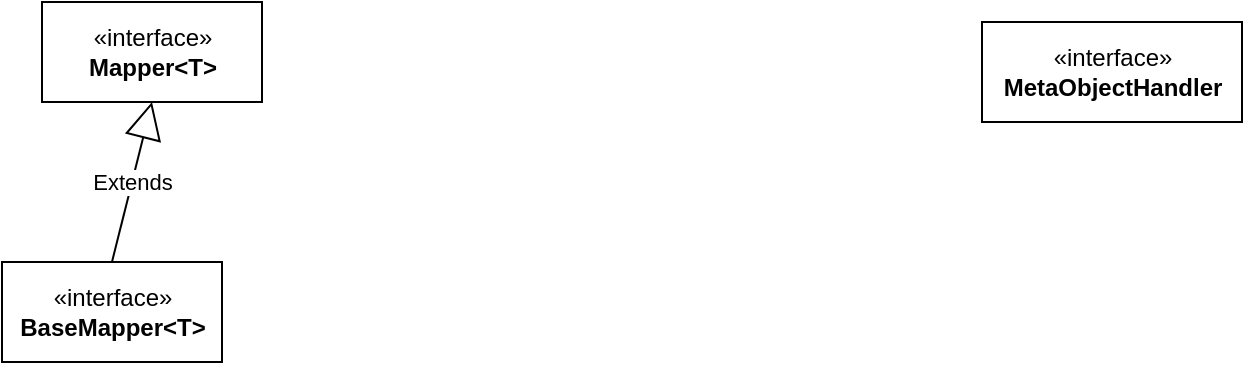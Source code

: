 <mxfile version="13.9.8" type="device"><diagram id="aGpTJjV-tmQQzirTeQcU" name="core"><mxGraphModel dx="1186" dy="592" grid="1" gridSize="10" guides="1" tooltips="1" connect="1" arrows="1" fold="1" page="1" pageScale="1" pageWidth="33000" pageHeight="46810" math="0" shadow="0"><root><mxCell id="0"/><mxCell id="1" parent="0"/><mxCell id="Cs5vaBimJsHUeufA3kfI-1" value="«interface»&lt;br&gt;&lt;b&gt;BaseMapper&amp;lt;T&amp;gt;&lt;/b&gt;" style="html=1;" vertex="1" parent="1"><mxGeometry x="370" y="320" width="110" height="50" as="geometry"/></mxCell><mxCell id="Cs5vaBimJsHUeufA3kfI-2" value="«interface»&lt;br&gt;&lt;b&gt;Mapper&amp;lt;T&amp;gt;&lt;/b&gt;" style="html=1;" vertex="1" parent="1"><mxGeometry x="390" y="190" width="110" height="50" as="geometry"/></mxCell><mxCell id="Cs5vaBimJsHUeufA3kfI-3" value="Extends" style="endArrow=block;endSize=16;endFill=0;html=1;entryX=0.5;entryY=1;entryDx=0;entryDy=0;exitX=0.5;exitY=0;exitDx=0;exitDy=0;" edge="1" parent="1" source="Cs5vaBimJsHUeufA3kfI-1" target="Cs5vaBimJsHUeufA3kfI-2"><mxGeometry width="160" relative="1" as="geometry"><mxPoint x="460" y="270" as="sourcePoint"/><mxPoint x="620" y="270" as="targetPoint"/></mxGeometry></mxCell><mxCell id="Cs5vaBimJsHUeufA3kfI-4" value="«interface»&lt;br&gt;&lt;b&gt;MetaObjectHandler&lt;/b&gt;" style="html=1;" vertex="1" parent="1"><mxGeometry x="860" y="200" width="130" height="50" as="geometry"/></mxCell></root></mxGraphModel></diagram></mxfile>